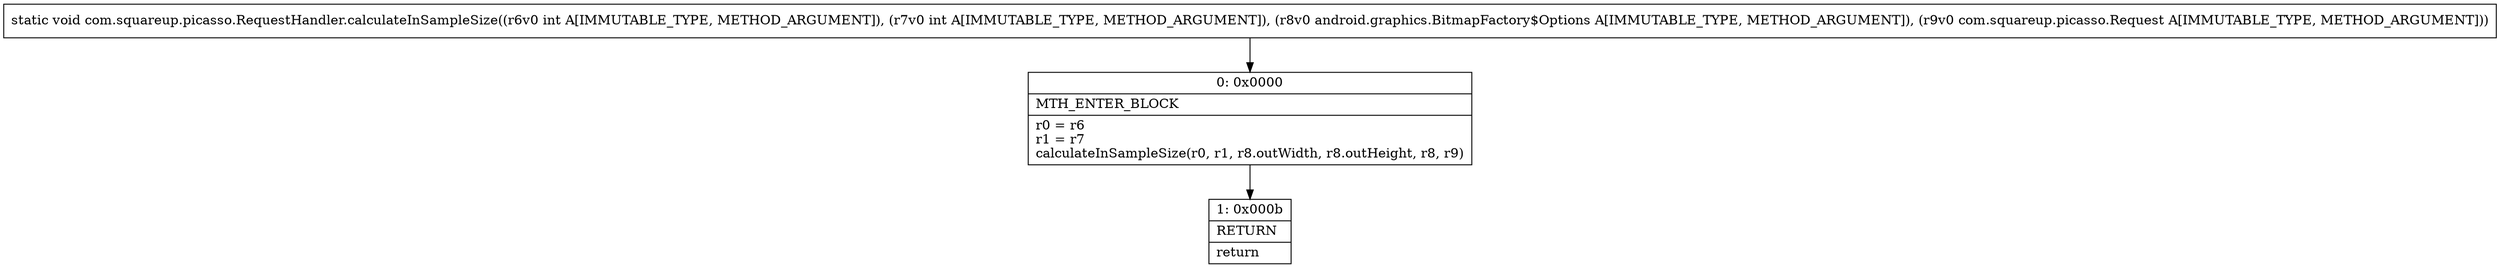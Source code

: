 digraph "CFG forcom.squareup.picasso.RequestHandler.calculateInSampleSize(IILandroid\/graphics\/BitmapFactory$Options;Lcom\/squareup\/picasso\/Request;)V" {
Node_0 [shape=record,label="{0\:\ 0x0000|MTH_ENTER_BLOCK\l|r0 = r6\lr1 = r7\lcalculateInSampleSize(r0, r1, r8.outWidth, r8.outHeight, r8, r9)\l}"];
Node_1 [shape=record,label="{1\:\ 0x000b|RETURN\l|return\l}"];
MethodNode[shape=record,label="{static void com.squareup.picasso.RequestHandler.calculateInSampleSize((r6v0 int A[IMMUTABLE_TYPE, METHOD_ARGUMENT]), (r7v0 int A[IMMUTABLE_TYPE, METHOD_ARGUMENT]), (r8v0 android.graphics.BitmapFactory$Options A[IMMUTABLE_TYPE, METHOD_ARGUMENT]), (r9v0 com.squareup.picasso.Request A[IMMUTABLE_TYPE, METHOD_ARGUMENT])) }"];
MethodNode -> Node_0;
Node_0 -> Node_1;
}

